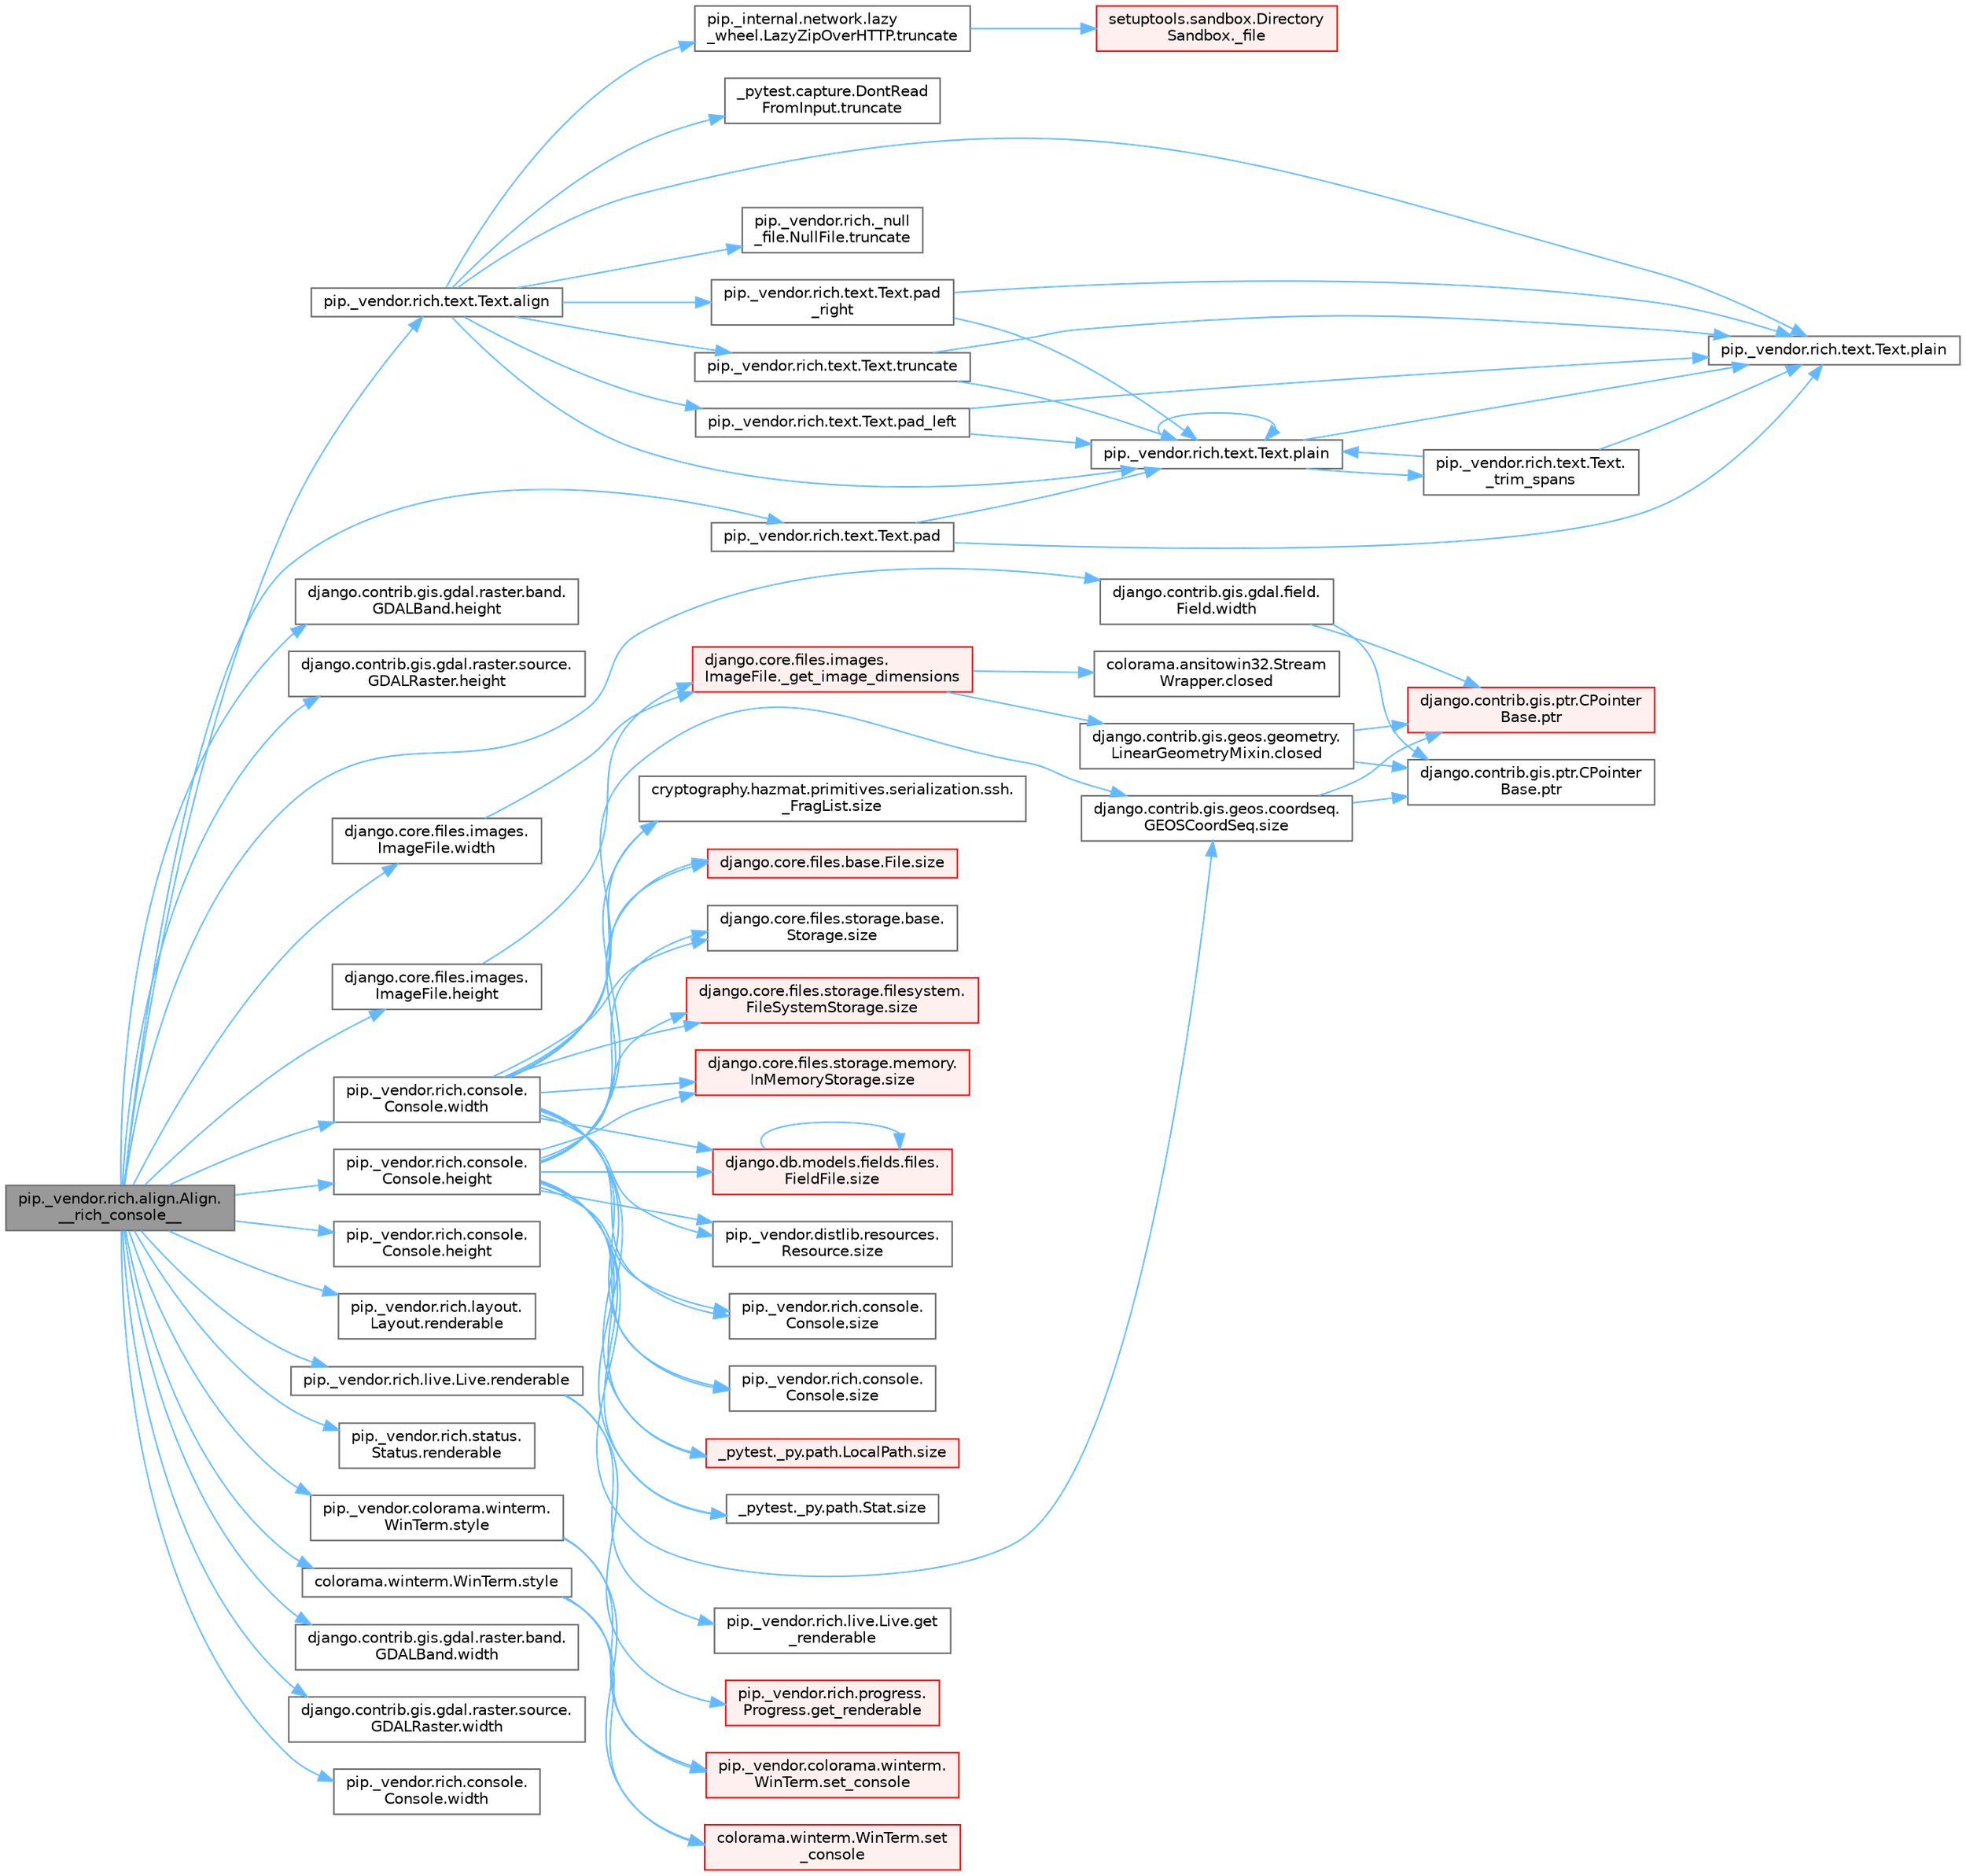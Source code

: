 digraph "pip._vendor.rich.align.Align.__rich_console__"
{
 // LATEX_PDF_SIZE
  bgcolor="transparent";
  edge [fontname=Helvetica,fontsize=10,labelfontname=Helvetica,labelfontsize=10];
  node [fontname=Helvetica,fontsize=10,shape=box,height=0.2,width=0.4];
  rankdir="LR";
  Node1 [id="Node000001",label="pip._vendor.rich.align.Align.\l__rich_console__",height=0.2,width=0.4,color="gray40", fillcolor="grey60", style="filled", fontcolor="black",tooltip=" "];
  Node1 -> Node2 [id="edge1_Node000001_Node000002",color="steelblue1",style="solid",tooltip=" "];
  Node2 [id="Node000002",label="pip._vendor.rich.text.Text.align",height=0.2,width=0.4,color="grey40", fillcolor="white", style="filled",URL="$classpip_1_1__vendor_1_1rich_1_1text_1_1_text.html#a31c2242d00566e1e35a9e8d9ba475e73",tooltip=" "];
  Node2 -> Node3 [id="edge2_Node000002_Node000003",color="steelblue1",style="solid",tooltip=" "];
  Node3 [id="Node000003",label="pip._vendor.rich.text.Text.pad_left",height=0.2,width=0.4,color="grey40", fillcolor="white", style="filled",URL="$classpip_1_1__vendor_1_1rich_1_1text_1_1_text.html#ad6cce2e6aec12704ba4991e392da5723",tooltip=" "];
  Node3 -> Node4 [id="edge3_Node000003_Node000004",color="steelblue1",style="solid",tooltip=" "];
  Node4 [id="Node000004",label="pip._vendor.rich.text.Text.plain",height=0.2,width=0.4,color="grey40", fillcolor="white", style="filled",URL="$classpip_1_1__vendor_1_1rich_1_1text_1_1_text.html#ad410f80c68f0b9e33ebf60eac0be54b9",tooltip=" "];
  Node3 -> Node5 [id="edge4_Node000003_Node000005",color="steelblue1",style="solid",tooltip=" "];
  Node5 [id="Node000005",label="pip._vendor.rich.text.Text.plain",height=0.2,width=0.4,color="grey40", fillcolor="white", style="filled",URL="$classpip_1_1__vendor_1_1rich_1_1text_1_1_text.html#aa2d6327e4b4b125185de0e1e98d89d07",tooltip=" "];
  Node5 -> Node6 [id="edge5_Node000005_Node000006",color="steelblue1",style="solid",tooltip=" "];
  Node6 [id="Node000006",label="pip._vendor.rich.text.Text.\l_trim_spans",height=0.2,width=0.4,color="grey40", fillcolor="white", style="filled",URL="$classpip_1_1__vendor_1_1rich_1_1text_1_1_text.html#a0983b54ffd18876f8bdb39d203d3c6ee",tooltip=" "];
  Node6 -> Node4 [id="edge6_Node000006_Node000004",color="steelblue1",style="solid",tooltip=" "];
  Node6 -> Node5 [id="edge7_Node000006_Node000005",color="steelblue1",style="solid",tooltip=" "];
  Node5 -> Node4 [id="edge8_Node000005_Node000004",color="steelblue1",style="solid",tooltip=" "];
  Node5 -> Node5 [id="edge9_Node000005_Node000005",color="steelblue1",style="solid",tooltip=" "];
  Node2 -> Node7 [id="edge10_Node000002_Node000007",color="steelblue1",style="solid",tooltip=" "];
  Node7 [id="Node000007",label="pip._vendor.rich.text.Text.pad\l_right",height=0.2,width=0.4,color="grey40", fillcolor="white", style="filled",URL="$classpip_1_1__vendor_1_1rich_1_1text_1_1_text.html#ab14e37f26665eeacae7a25bc2c7a105d",tooltip=" "];
  Node7 -> Node4 [id="edge11_Node000007_Node000004",color="steelblue1",style="solid",tooltip=" "];
  Node7 -> Node5 [id="edge12_Node000007_Node000005",color="steelblue1",style="solid",tooltip=" "];
  Node2 -> Node4 [id="edge13_Node000002_Node000004",color="steelblue1",style="solid",tooltip=" "];
  Node2 -> Node5 [id="edge14_Node000002_Node000005",color="steelblue1",style="solid",tooltip=" "];
  Node2 -> Node8 [id="edge15_Node000002_Node000008",color="steelblue1",style="solid",tooltip=" "];
  Node8 [id="Node000008",label="_pytest.capture.DontRead\lFromInput.truncate",height=0.2,width=0.4,color="grey40", fillcolor="white", style="filled",URL="$class__pytest_1_1capture_1_1_dont_read_from_input.html#a472685dd06a11ba17a2eec0479d384aa",tooltip=" "];
  Node2 -> Node9 [id="edge16_Node000002_Node000009",color="steelblue1",style="solid",tooltip=" "];
  Node9 [id="Node000009",label="pip._internal.network.lazy\l_wheel.LazyZipOverHTTP.truncate",height=0.2,width=0.4,color="grey40", fillcolor="white", style="filled",URL="$classpip_1_1__internal_1_1network_1_1lazy__wheel_1_1_lazy_zip_over_h_t_t_p.html#a23638f3ff86e6f93c63c807f5ec454ef",tooltip=" "];
  Node9 -> Node10 [id="edge17_Node000009_Node000010",color="steelblue1",style="solid",tooltip=" "];
  Node10 [id="Node000010",label="setuptools.sandbox.Directory\lSandbox._file",height=0.2,width=0.4,color="red", fillcolor="#FFF0F0", style="filled",URL="$classsetuptools_1_1sandbox_1_1_directory_sandbox.html#acf799106ef73553cbfdf57cc16babd98",tooltip=" "];
  Node2 -> Node13 [id="edge18_Node000002_Node000013",color="steelblue1",style="solid",tooltip=" "];
  Node13 [id="Node000013",label="pip._vendor.rich._null\l_file.NullFile.truncate",height=0.2,width=0.4,color="grey40", fillcolor="white", style="filled",URL="$classpip_1_1__vendor_1_1rich_1_1__null__file_1_1_null_file.html#a2d6db3c48e03889d13fbe1150c108ec9",tooltip=" "];
  Node2 -> Node14 [id="edge19_Node000002_Node000014",color="steelblue1",style="solid",tooltip=" "];
  Node14 [id="Node000014",label="pip._vendor.rich.text.Text.truncate",height=0.2,width=0.4,color="grey40", fillcolor="white", style="filled",URL="$classpip_1_1__vendor_1_1rich_1_1text_1_1_text.html#a58b8bc4236fc09bac49973097c4ce0e3",tooltip=" "];
  Node14 -> Node4 [id="edge20_Node000014_Node000004",color="steelblue1",style="solid",tooltip=" "];
  Node14 -> Node5 [id="edge21_Node000014_Node000005",color="steelblue1",style="solid",tooltip=" "];
  Node1 -> Node15 [id="edge22_Node000001_Node000015",color="steelblue1",style="solid",tooltip=" "];
  Node15 [id="Node000015",label="django.contrib.gis.gdal.raster.band.\lGDALBand.height",height=0.2,width=0.4,color="grey40", fillcolor="white", style="filled",URL="$classdjango_1_1contrib_1_1gis_1_1gdal_1_1raster_1_1band_1_1_g_d_a_l_band.html#a7bea10d663b16684316ee8a95120ed62",tooltip=" "];
  Node1 -> Node16 [id="edge23_Node000001_Node000016",color="steelblue1",style="solid",tooltip=" "];
  Node16 [id="Node000016",label="django.contrib.gis.gdal.raster.source.\lGDALRaster.height",height=0.2,width=0.4,color="grey40", fillcolor="white", style="filled",URL="$classdjango_1_1contrib_1_1gis_1_1gdal_1_1raster_1_1source_1_1_g_d_a_l_raster.html#a5a893c132270fb65d330a59510a6bff0",tooltip=" "];
  Node1 -> Node17 [id="edge24_Node000001_Node000017",color="steelblue1",style="solid",tooltip=" "];
  Node17 [id="Node000017",label="django.core.files.images.\lImageFile.height",height=0.2,width=0.4,color="grey40", fillcolor="white", style="filled",URL="$classdjango_1_1core_1_1files_1_1images_1_1_image_file.html#ad4617c14c2a4ffe0b677cd7c1579bd20",tooltip=" "];
  Node17 -> Node18 [id="edge25_Node000017_Node000018",color="steelblue1",style="solid",tooltip=" "];
  Node18 [id="Node000018",label="django.core.files.images.\lImageFile._get_image_dimensions",height=0.2,width=0.4,color="red", fillcolor="#FFF0F0", style="filled",URL="$classdjango_1_1core_1_1files_1_1images_1_1_image_file.html#a2832e2235f63c851f4652a4ea59ec924",tooltip=" "];
  Node18 -> Node19 [id="edge26_Node000018_Node000019",color="steelblue1",style="solid",tooltip=" "];
  Node19 [id="Node000019",label="colorama.ansitowin32.Stream\lWrapper.closed",height=0.2,width=0.4,color="grey40", fillcolor="white", style="filled",URL="$classcolorama_1_1ansitowin32_1_1_stream_wrapper.html#a101801ca638f486a0e1a1b043add737f",tooltip=" "];
  Node18 -> Node20 [id="edge27_Node000018_Node000020",color="steelblue1",style="solid",tooltip=" "];
  Node20 [id="Node000020",label="django.contrib.gis.geos.geometry.\lLinearGeometryMixin.closed",height=0.2,width=0.4,color="grey40", fillcolor="white", style="filled",URL="$classdjango_1_1contrib_1_1gis_1_1geos_1_1geometry_1_1_linear_geometry_mixin.html#a4cd314607fc2af64817d64455b274e56",tooltip=" "];
  Node20 -> Node21 [id="edge28_Node000020_Node000021",color="steelblue1",style="solid",tooltip=" "];
  Node21 [id="Node000021",label="django.contrib.gis.ptr.CPointer\lBase.ptr",height=0.2,width=0.4,color="red", fillcolor="#FFF0F0", style="filled",URL="$classdjango_1_1contrib_1_1gis_1_1ptr_1_1_c_pointer_base.html#a55873c889d27c42497c5a832c24e041b",tooltip=" "];
  Node20 -> Node23 [id="edge29_Node000020_Node000023",color="steelblue1",style="solid",tooltip=" "];
  Node23 [id="Node000023",label="django.contrib.gis.ptr.CPointer\lBase.ptr",height=0.2,width=0.4,color="grey40", fillcolor="white", style="filled",URL="$classdjango_1_1contrib_1_1gis_1_1ptr_1_1_c_pointer_base.html#a73d2e45828ab4d985549c571852996fa",tooltip=" "];
  Node1 -> Node267 [id="edge30_Node000001_Node000267",color="steelblue1",style="solid",tooltip=" "];
  Node267 [id="Node000267",label="pip._vendor.rich.console.\lConsole.height",height=0.2,width=0.4,color="grey40", fillcolor="white", style="filled",URL="$classpip_1_1__vendor_1_1rich_1_1console_1_1_console.html#adf55ca44bd09a7285363cdfd2a411a53",tooltip=" "];
  Node267 -> Node268 [id="edge31_Node000267_Node000268",color="steelblue1",style="solid",tooltip=" "];
  Node268 [id="Node000268",label="_pytest._py.path.LocalPath.size",height=0.2,width=0.4,color="red", fillcolor="#FFF0F0", style="filled",URL="$class__pytest_1_1__py_1_1path_1_1_local_path.html#a01312293d7ed99c7153402aa1c228012",tooltip=" "];
  Node267 -> Node272 [id="edge32_Node000267_Node000272",color="steelblue1",style="solid",tooltip=" "];
  Node272 [id="Node000272",label="_pytest._py.path.Stat.size",height=0.2,width=0.4,color="grey40", fillcolor="white", style="filled",URL="$class__pytest_1_1__py_1_1path_1_1_stat.html#a206ba7bd29fc72352b3af66d7a7aafef",tooltip=" "];
  Node267 -> Node273 [id="edge33_Node000267_Node000273",color="steelblue1",style="solid",tooltip=" "];
  Node273 [id="Node000273",label="cryptography.hazmat.primitives.serialization.ssh.\l_FragList.size",height=0.2,width=0.4,color="grey40", fillcolor="white", style="filled",URL="$classcryptography_1_1hazmat_1_1primitives_1_1serialization_1_1ssh_1_1___frag_list.html#a7e9d0a2bab129dc613ec19fe73f24252",tooltip=" "];
  Node267 -> Node274 [id="edge34_Node000267_Node000274",color="steelblue1",style="solid",tooltip=" "];
  Node274 [id="Node000274",label="django.contrib.gis.geos.coordseq.\lGEOSCoordSeq.size",height=0.2,width=0.4,color="grey40", fillcolor="white", style="filled",URL="$classdjango_1_1contrib_1_1gis_1_1geos_1_1coordseq_1_1_g_e_o_s_coord_seq.html#a918c80def6f7235c7da41e8aaf614fa6",tooltip=" "];
  Node274 -> Node21 [id="edge35_Node000274_Node000021",color="steelblue1",style="solid",tooltip=" "];
  Node274 -> Node23 [id="edge36_Node000274_Node000023",color="steelblue1",style="solid",tooltip=" "];
  Node267 -> Node275 [id="edge37_Node000267_Node000275",color="steelblue1",style="solid",tooltip=" "];
  Node275 [id="Node000275",label="django.core.files.base.File.size",height=0.2,width=0.4,color="red", fillcolor="#FFF0F0", style="filled",URL="$classdjango_1_1core_1_1files_1_1base_1_1_file.html#abe624c2bbb9a5c895e8d99ec7de4fd3d",tooltip=" "];
  Node267 -> Node276 [id="edge38_Node000267_Node000276",color="steelblue1",style="solid",tooltip=" "];
  Node276 [id="Node000276",label="django.core.files.storage.base.\lStorage.size",height=0.2,width=0.4,color="grey40", fillcolor="white", style="filled",URL="$classdjango_1_1core_1_1files_1_1storage_1_1base_1_1_storage.html#a135bb0f4147e20b20d038cdc2304dd78",tooltip=" "];
  Node267 -> Node277 [id="edge39_Node000267_Node000277",color="steelblue1",style="solid",tooltip=" "];
  Node277 [id="Node000277",label="django.core.files.storage.filesystem.\lFileSystemStorage.size",height=0.2,width=0.4,color="red", fillcolor="#FFF0F0", style="filled",URL="$classdjango_1_1core_1_1files_1_1storage_1_1filesystem_1_1_file_system_storage.html#a6e5dbaebdedc839f8a2869922a7181de",tooltip=" "];
  Node267 -> Node1738 [id="edge40_Node000267_Node001738",color="steelblue1",style="solid",tooltip=" "];
  Node1738 [id="Node001738",label="django.core.files.storage.memory.\lInMemoryStorage.size",height=0.2,width=0.4,color="red", fillcolor="#FFF0F0", style="filled",URL="$classdjango_1_1core_1_1files_1_1storage_1_1memory_1_1_in_memory_storage.html#ac6691324035626377fb3989472a673be",tooltip=" "];
  Node267 -> Node1753 [id="edge41_Node000267_Node001753",color="steelblue1",style="solid",tooltip=" "];
  Node1753 [id="Node001753",label="django.db.models.fields.files.\lFieldFile.size",height=0.2,width=0.4,color="red", fillcolor="#FFF0F0", style="filled",URL="$classdjango_1_1db_1_1models_1_1fields_1_1files_1_1_field_file.html#aea23a57308858c3cbc573c67f2ab9b74",tooltip=" "];
  Node1753 -> Node1753 [id="edge42_Node001753_Node001753",color="steelblue1",style="solid",tooltip=" "];
  Node267 -> Node1754 [id="edge43_Node000267_Node001754",color="steelblue1",style="solid",tooltip=" "];
  Node1754 [id="Node001754",label="pip._vendor.distlib.resources.\lResource.size",height=0.2,width=0.4,color="grey40", fillcolor="white", style="filled",URL="$classpip_1_1__vendor_1_1distlib_1_1resources_1_1_resource.html#a65a294bc884a9f006d465df4a7be732d",tooltip=" "];
  Node267 -> Node1755 [id="edge44_Node000267_Node001755",color="steelblue1",style="solid",tooltip=" "];
  Node1755 [id="Node001755",label="pip._vendor.rich.console.\lConsole.size",height=0.2,width=0.4,color="grey40", fillcolor="white", style="filled",URL="$classpip_1_1__vendor_1_1rich_1_1console_1_1_console.html#a51e25cd9881c627f959a35e7623b81db",tooltip=" "];
  Node267 -> Node1756 [id="edge45_Node000267_Node001756",color="steelblue1",style="solid",tooltip=" "];
  Node1756 [id="Node001756",label="pip._vendor.rich.console.\lConsole.size",height=0.2,width=0.4,color="grey40", fillcolor="white", style="filled",URL="$classpip_1_1__vendor_1_1rich_1_1console_1_1_console.html#ae882677fb24c61ad973112e90fadafa7",tooltip=" "];
  Node1 -> Node4463 [id="edge46_Node000001_Node004463",color="steelblue1",style="solid",tooltip=" "];
  Node4463 [id="Node004463",label="pip._vendor.rich.console.\lConsole.height",height=0.2,width=0.4,color="grey40", fillcolor="white", style="filled",URL="$classpip_1_1__vendor_1_1rich_1_1console_1_1_console.html#ab53d9f9fda0d620f747ea404220d1e89",tooltip=" "];
  Node1 -> Node4529 [id="edge47_Node000001_Node004529",color="steelblue1",style="solid",tooltip=" "];
  Node4529 [id="Node004529",label="pip._vendor.rich.text.Text.pad",height=0.2,width=0.4,color="grey40", fillcolor="white", style="filled",URL="$classpip_1_1__vendor_1_1rich_1_1text_1_1_text.html#a6d1565afbaaa880acf42376173bd7d16",tooltip=" "];
  Node4529 -> Node4 [id="edge48_Node004529_Node000004",color="steelblue1",style="solid",tooltip=" "];
  Node4529 -> Node5 [id="edge49_Node004529_Node000005",color="steelblue1",style="solid",tooltip=" "];
  Node1 -> Node3709 [id="edge50_Node000001_Node003709",color="steelblue1",style="solid",tooltip=" "];
  Node3709 [id="Node003709",label="pip._vendor.rich.layout.\lLayout.renderable",height=0.2,width=0.4,color="grey40", fillcolor="white", style="filled",URL="$classpip_1_1__vendor_1_1rich_1_1layout_1_1_layout.html#a44b0de3f7ba41d2fa17929f48271c82b",tooltip=" "];
  Node1 -> Node3710 [id="edge51_Node000001_Node003710",color="steelblue1",style="solid",tooltip=" "];
  Node3710 [id="Node003710",label="pip._vendor.rich.live.Live.renderable",height=0.2,width=0.4,color="grey40", fillcolor="white", style="filled",URL="$classpip_1_1__vendor_1_1rich_1_1live_1_1_live.html#adbdec7c7c6ac9070814e96b505a173c1",tooltip=" "];
  Node3710 -> Node3711 [id="edge52_Node003710_Node003711",color="steelblue1",style="solid",tooltip=" "];
  Node3711 [id="Node003711",label="pip._vendor.rich.live.Live.get\l_renderable",height=0.2,width=0.4,color="grey40", fillcolor="white", style="filled",URL="$classpip_1_1__vendor_1_1rich_1_1live_1_1_live.html#a29183931e16bbf8c5a1f1923ba813689",tooltip=" "];
  Node3710 -> Node3712 [id="edge53_Node003710_Node003712",color="steelblue1",style="solid",tooltip=" "];
  Node3712 [id="Node003712",label="pip._vendor.rich.progress.\lProgress.get_renderable",height=0.2,width=0.4,color="red", fillcolor="#FFF0F0", style="filled",URL="$classpip_1_1__vendor_1_1rich_1_1progress_1_1_progress.html#ab746045f5e787bfde4a7a7e815b17a14",tooltip=" "];
  Node1 -> Node3745 [id="edge54_Node000001_Node003745",color="steelblue1",style="solid",tooltip=" "];
  Node3745 [id="Node003745",label="pip._vendor.rich.status.\lStatus.renderable",height=0.2,width=0.4,color="grey40", fillcolor="white", style="filled",URL="$classpip_1_1__vendor_1_1rich_1_1status_1_1_status.html#a84d2a1ef26c2d95f08b7c6a959cd9cfc",tooltip=" "];
  Node1 -> Node104 [id="edge55_Node000001_Node000104",color="steelblue1",style="solid",tooltip=" "];
  Node104 [id="Node000104",label="colorama.winterm.WinTerm.style",height=0.2,width=0.4,color="grey40", fillcolor="white", style="filled",URL="$classcolorama_1_1winterm_1_1_win_term.html#a506343ed97737721f4046d5e741a8b2c",tooltip=" "];
  Node104 -> Node105 [id="edge56_Node000104_Node000105",color="steelblue1",style="solid",tooltip=" "];
  Node105 [id="Node000105",label="colorama.winterm.WinTerm.set\l_console",height=0.2,width=0.4,color="red", fillcolor="#FFF0F0", style="filled",URL="$classcolorama_1_1winterm_1_1_win_term.html#af6dff6de729a3ee36986b1eaa71c6511",tooltip=" "];
  Node104 -> Node108 [id="edge57_Node000104_Node000108",color="steelblue1",style="solid",tooltip=" "];
  Node108 [id="Node000108",label="pip._vendor.colorama.winterm.\lWinTerm.set_console",height=0.2,width=0.4,color="red", fillcolor="#FFF0F0", style="filled",URL="$classpip_1_1__vendor_1_1colorama_1_1winterm_1_1_win_term.html#a08e789eea2bbcbc4a02c04f6a340e038",tooltip=" "];
  Node1 -> Node109 [id="edge58_Node000001_Node000109",color="steelblue1",style="solid",tooltip=" "];
  Node109 [id="Node000109",label="pip._vendor.colorama.winterm.\lWinTerm.style",height=0.2,width=0.4,color="grey40", fillcolor="white", style="filled",URL="$classpip_1_1__vendor_1_1colorama_1_1winterm_1_1_win_term.html#a942dc25f8c2ec982d2ff799ec02ec593",tooltip=" "];
  Node109 -> Node105 [id="edge59_Node000109_Node000105",color="steelblue1",style="solid",tooltip=" "];
  Node109 -> Node108 [id="edge60_Node000109_Node000108",color="steelblue1",style="solid",tooltip=" "];
  Node1 -> Node1836 [id="edge61_Node000001_Node001836",color="steelblue1",style="solid",tooltip=" "];
  Node1836 [id="Node001836",label="django.contrib.gis.gdal.field.\lField.width",height=0.2,width=0.4,color="grey40", fillcolor="white", style="filled",URL="$classdjango_1_1contrib_1_1gis_1_1gdal_1_1field_1_1_field.html#a9d43a623b937f633a9e6dca9323f5fa7",tooltip=" "];
  Node1836 -> Node21 [id="edge62_Node001836_Node000021",color="steelblue1",style="solid",tooltip=" "];
  Node1836 -> Node23 [id="edge63_Node001836_Node000023",color="steelblue1",style="solid",tooltip=" "];
  Node1 -> Node1837 [id="edge64_Node000001_Node001837",color="steelblue1",style="solid",tooltip=" "];
  Node1837 [id="Node001837",label="django.contrib.gis.gdal.raster.band.\lGDALBand.width",height=0.2,width=0.4,color="grey40", fillcolor="white", style="filled",URL="$classdjango_1_1contrib_1_1gis_1_1gdal_1_1raster_1_1band_1_1_g_d_a_l_band.html#a407780888708f2bb99b4d298eb6d8062",tooltip=" "];
  Node1 -> Node1838 [id="edge65_Node000001_Node001838",color="steelblue1",style="solid",tooltip=" "];
  Node1838 [id="Node001838",label="django.contrib.gis.gdal.raster.source.\lGDALRaster.width",height=0.2,width=0.4,color="grey40", fillcolor="white", style="filled",URL="$classdjango_1_1contrib_1_1gis_1_1gdal_1_1raster_1_1source_1_1_g_d_a_l_raster.html#a58442e42bce5bcabb54fab7a2e636bc2",tooltip=" "];
  Node1 -> Node1839 [id="edge66_Node000001_Node001839",color="steelblue1",style="solid",tooltip=" "];
  Node1839 [id="Node001839",label="django.core.files.images.\lImageFile.width",height=0.2,width=0.4,color="grey40", fillcolor="white", style="filled",URL="$classdjango_1_1core_1_1files_1_1images_1_1_image_file.html#a3a50a37ab3f2d7395c892a262ecb49bc",tooltip=" "];
  Node1839 -> Node18 [id="edge67_Node001839_Node000018",color="steelblue1",style="solid",tooltip=" "];
  Node1 -> Node1840 [id="edge68_Node000001_Node001840",color="steelblue1",style="solid",tooltip=" "];
  Node1840 [id="Node001840",label="pip._vendor.rich.console.\lConsole.width",height=0.2,width=0.4,color="grey40", fillcolor="white", style="filled",URL="$classpip_1_1__vendor_1_1rich_1_1console_1_1_console.html#a3163e1b4e2842bc355d0f5c3100ecc08",tooltip=" "];
  Node1840 -> Node268 [id="edge69_Node001840_Node000268",color="steelblue1",style="solid",tooltip=" "];
  Node1840 -> Node272 [id="edge70_Node001840_Node000272",color="steelblue1",style="solid",tooltip=" "];
  Node1840 -> Node273 [id="edge71_Node001840_Node000273",color="steelblue1",style="solid",tooltip=" "];
  Node1840 -> Node274 [id="edge72_Node001840_Node000274",color="steelblue1",style="solid",tooltip=" "];
  Node1840 -> Node275 [id="edge73_Node001840_Node000275",color="steelblue1",style="solid",tooltip=" "];
  Node1840 -> Node276 [id="edge74_Node001840_Node000276",color="steelblue1",style="solid",tooltip=" "];
  Node1840 -> Node277 [id="edge75_Node001840_Node000277",color="steelblue1",style="solid",tooltip=" "];
  Node1840 -> Node1738 [id="edge76_Node001840_Node001738",color="steelblue1",style="solid",tooltip=" "];
  Node1840 -> Node1753 [id="edge77_Node001840_Node001753",color="steelblue1",style="solid",tooltip=" "];
  Node1840 -> Node1754 [id="edge78_Node001840_Node001754",color="steelblue1",style="solid",tooltip=" "];
  Node1840 -> Node1755 [id="edge79_Node001840_Node001755",color="steelblue1",style="solid",tooltip=" "];
  Node1840 -> Node1756 [id="edge80_Node001840_Node001756",color="steelblue1",style="solid",tooltip=" "];
  Node1 -> Node1841 [id="edge81_Node000001_Node001841",color="steelblue1",style="solid",tooltip=" "];
  Node1841 [id="Node001841",label="pip._vendor.rich.console.\lConsole.width",height=0.2,width=0.4,color="grey40", fillcolor="white", style="filled",URL="$classpip_1_1__vendor_1_1rich_1_1console_1_1_console.html#aa2ba8c5fa1dd224794b0ac2acd384863",tooltip=" "];
}
